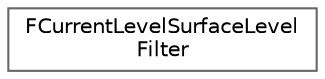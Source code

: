 digraph "Graphical Class Hierarchy"
{
 // INTERACTIVE_SVG=YES
 // LATEX_PDF_SIZE
  bgcolor="transparent";
  edge [fontname=Helvetica,fontsize=10,labelfontname=Helvetica,labelfontsize=10];
  node [fontname=Helvetica,fontsize=10,shape=box,height=0.2,width=0.4];
  rankdir="LR";
  Node0 [id="Node000000",label="FCurrentLevelSurfaceLevel\lFilter",height=0.2,width=0.4,color="grey40", fillcolor="white", style="filled",URL="$dc/d30/classFCurrentLevelSurfaceLevelFilter.html",tooltip="Level filter that passes the current level."];
}
